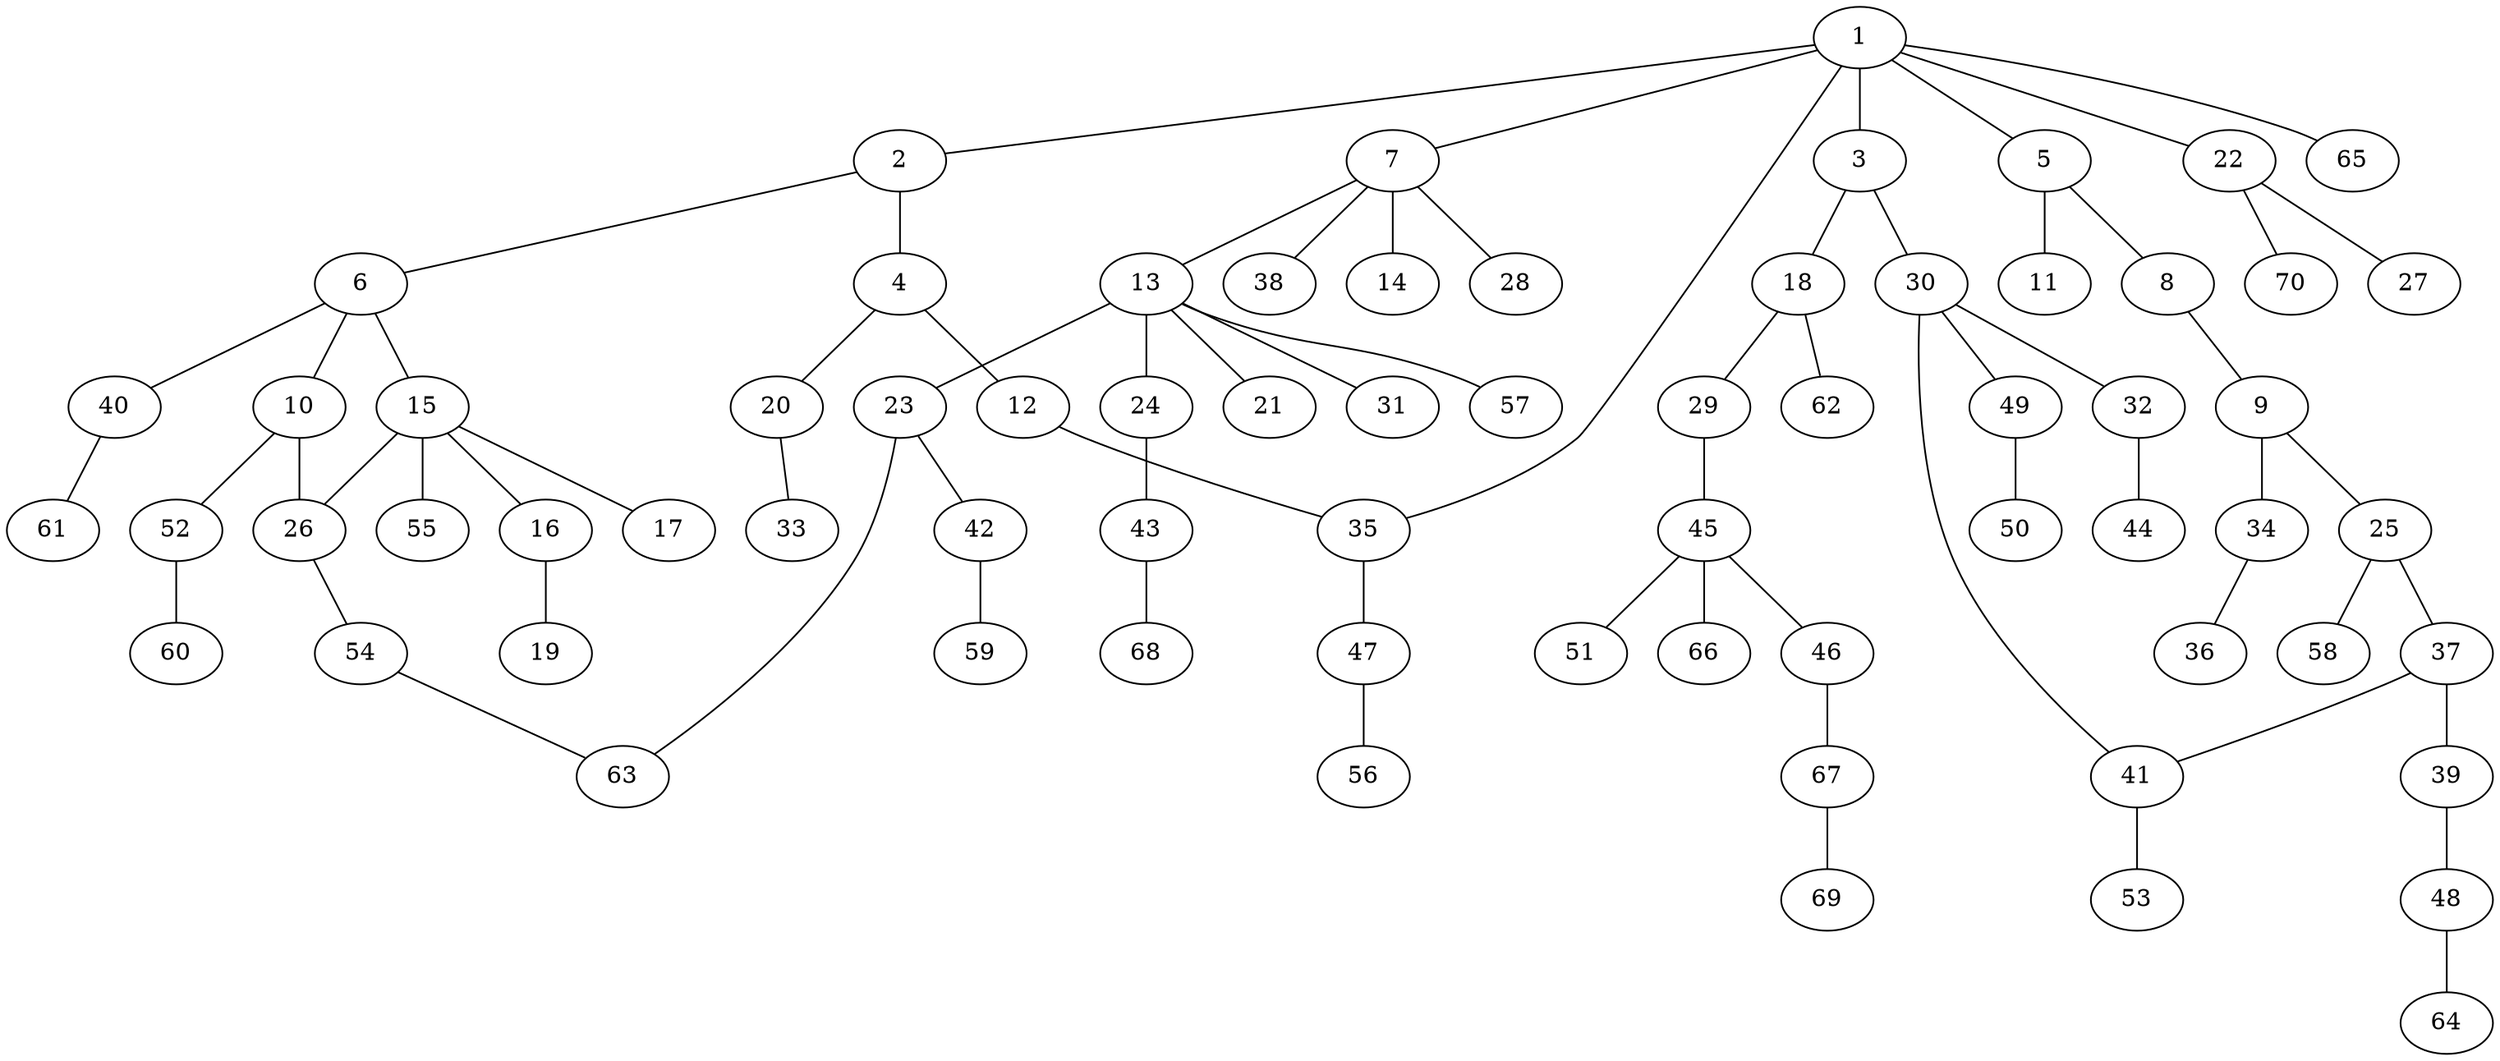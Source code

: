graph graphname {1--2
1--3
1--5
1--7
1--22
1--35
1--65
2--4
2--6
3--18
3--30
4--12
4--20
5--8
5--11
6--10
6--15
6--40
7--13
7--14
7--28
7--38
8--9
9--25
9--34
10--26
10--52
12--35
13--21
13--23
13--24
13--31
13--57
15--16
15--17
15--26
15--55
16--19
18--29
18--62
20--33
22--27
22--70
23--42
23--63
24--43
25--37
25--58
26--54
29--45
30--32
30--41
30--49
32--44
34--36
35--47
37--39
37--41
39--48
40--61
41--53
42--59
43--68
45--46
45--51
45--66
46--67
47--56
48--64
49--50
52--60
54--63
67--69
}